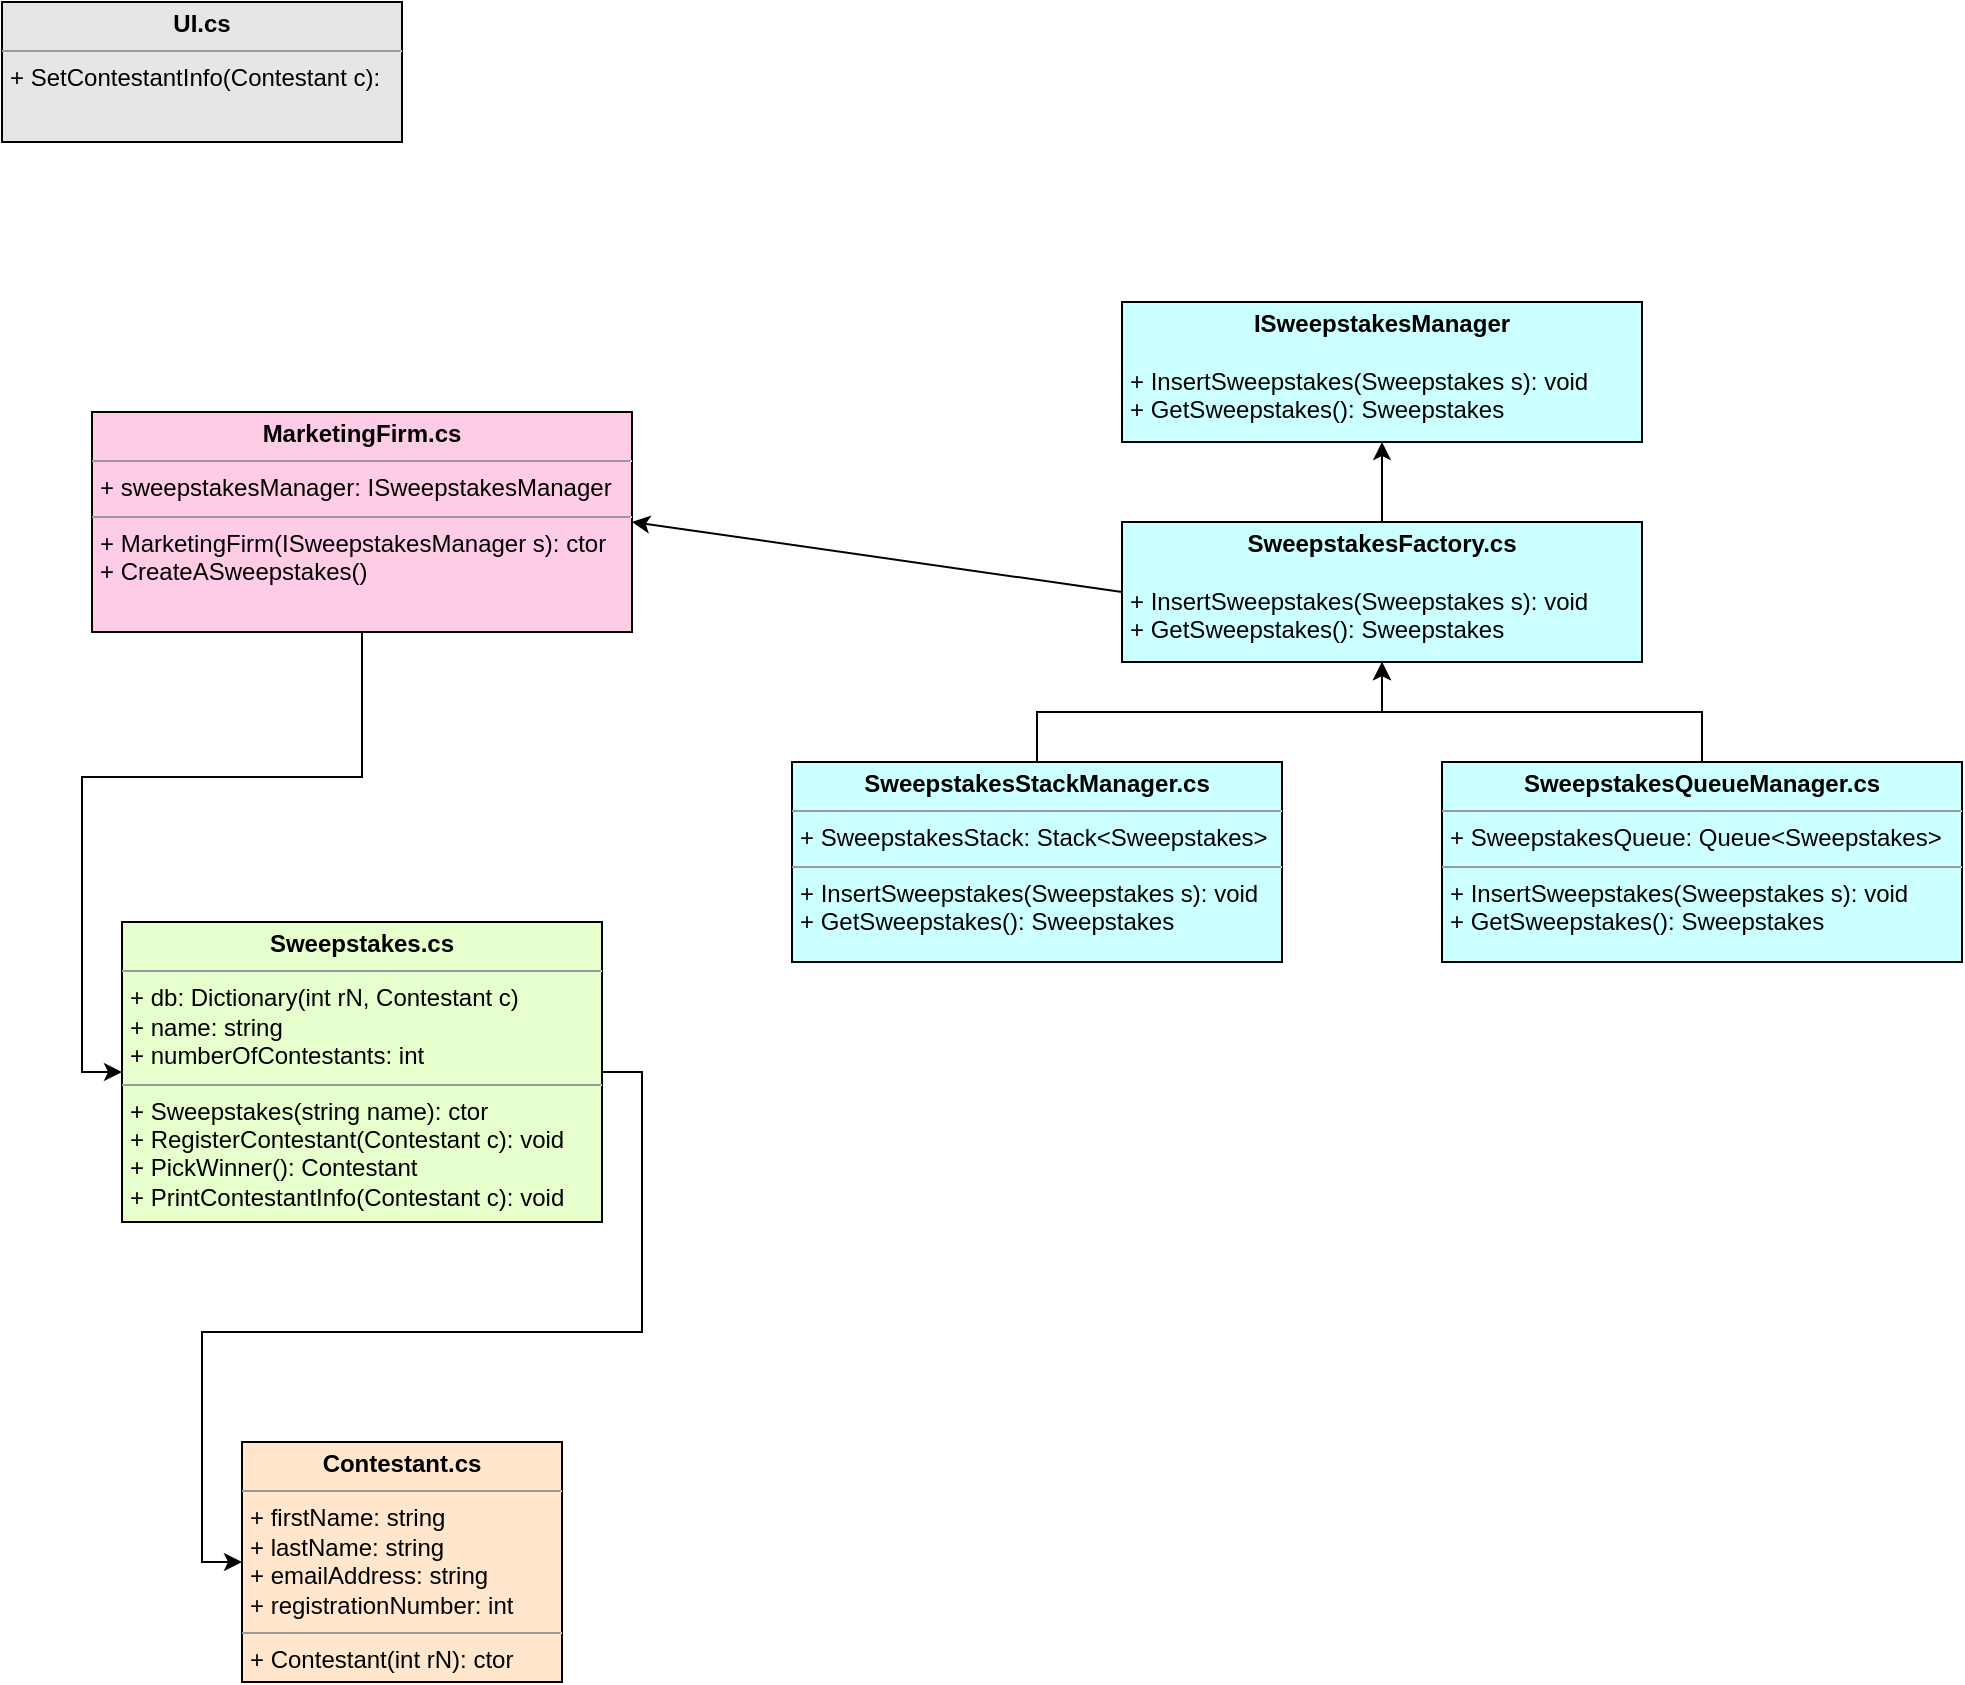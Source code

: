 <mxfile version="11.2.7" type="device" pages="1"><diagram id="SQiVCSTn0qicPdd7zzv_" name="Page-1"><mxGraphModel dx="1433" dy="1143" grid="1" gridSize="10" guides="1" tooltips="1" connect="1" arrows="1" fold="1" page="1" pageScale="1" pageWidth="850" pageHeight="1100" math="0" shadow="0"><root><mxCell id="0"/><mxCell id="1" parent="0"/><mxCell id="MvLMCCvwMDR_7gF2ARlE-5" value="&lt;p style=&quot;margin: 0px ; margin-top: 4px ; text-align: center&quot;&gt;&lt;b&gt;UI.cs&lt;/b&gt;&lt;/p&gt;&lt;hr size=&quot;1&quot;&gt;&lt;p style=&quot;margin: 0px ; margin-left: 4px&quot;&gt;+ SetContestantInfo(Contestant c):&amp;nbsp;&lt;/p&gt;" style="verticalAlign=top;align=left;overflow=fill;fontSize=12;fontFamily=Helvetica;html=1;fillColor=#E6E6E6;" vertex="1" parent="1"><mxGeometry x="30" y="40" width="200" height="70" as="geometry"/></mxCell><mxCell id="MvLMCCvwMDR_7gF2ARlE-6" value="&lt;p style=&quot;margin: 0px ; margin-top: 4px ; text-align: center&quot;&gt;&lt;b&gt;Contestant.cs&lt;/b&gt;&lt;/p&gt;&lt;hr size=&quot;1&quot;&gt;&lt;p style=&quot;margin: 0px ; margin-left: 4px&quot;&gt;+ firstName: string&lt;br style=&quot;padding: 0px ; margin: 0px&quot;&gt;+ lastName: string&lt;br style=&quot;padding: 0px ; margin: 0px&quot;&gt;+ emailAddress: string&lt;br style=&quot;padding: 0px ; margin: 0px&quot;&gt;+ registrationNumber: int&lt;/p&gt;&lt;hr size=&quot;1&quot;&gt;&lt;p style=&quot;margin: 0px ; margin-left: 4px&quot;&gt;+ Contestant(int rN): ctor&lt;/p&gt;" style="verticalAlign=top;align=left;overflow=fill;fontSize=12;fontFamily=Helvetica;html=1;fillColor=#FFE6CC;" vertex="1" parent="1"><mxGeometry x="150" y="760" width="160" height="120" as="geometry"/></mxCell><mxCell id="MvLMCCvwMDR_7gF2ARlE-14" style="edgeStyle=orthogonalEdgeStyle;rounded=0;orthogonalLoop=1;jettySize=auto;html=1;exitX=1;exitY=0.5;exitDx=0;exitDy=0;entryX=0;entryY=0.5;entryDx=0;entryDy=0;" edge="1" parent="1" source="MvLMCCvwMDR_7gF2ARlE-7" target="MvLMCCvwMDR_7gF2ARlE-6"><mxGeometry relative="1" as="geometry"/></mxCell><mxCell id="MvLMCCvwMDR_7gF2ARlE-7" value="&lt;p style=&quot;margin: 0px ; margin-top: 4px ; text-align: center&quot;&gt;&lt;b&gt;Sweepstakes.cs&lt;/b&gt;&lt;/p&gt;&lt;hr size=&quot;1&quot;&gt;&lt;p style=&quot;margin: 0px ; margin-left: 4px&quot;&gt;+ db: Dictionary(int rN, Contestant c)&lt;/p&gt;&lt;p style=&quot;margin: 0px ; margin-left: 4px&quot;&gt;+ name: string&lt;/p&gt;&lt;p style=&quot;margin: 0px ; margin-left: 4px&quot;&gt;+ numberOfContestants: int&lt;/p&gt;&lt;hr size=&quot;1&quot;&gt;&lt;p style=&quot;margin: 0px ; margin-left: 4px&quot;&gt;+ Sweepstakes(string name): ctor&lt;/p&gt;&lt;p style=&quot;margin: 0px ; margin-left: 4px&quot;&gt;+ RegisterContestant(Contestant c): void&lt;/p&gt;&lt;p style=&quot;margin: 0px ; margin-left: 4px&quot;&gt;+ PickWinner(): Contestant&lt;/p&gt;&lt;p style=&quot;margin: 0px ; margin-left: 4px&quot;&gt;+ PrintContestantInfo(Contestant c): void&lt;/p&gt;" style="verticalAlign=top;align=left;overflow=fill;fontSize=12;fontFamily=Helvetica;html=1;fillColor=#E6FFCC;" vertex="1" parent="1"><mxGeometry x="90" y="500" width="240" height="150" as="geometry"/></mxCell><mxCell id="MvLMCCvwMDR_7gF2ARlE-16" style="edgeStyle=orthogonalEdgeStyle;rounded=0;orthogonalLoop=1;jettySize=auto;html=1;exitX=0.5;exitY=0;exitDx=0;exitDy=0;entryX=0.5;entryY=1;entryDx=0;entryDy=0;" edge="1" parent="1" source="MvLMCCvwMDR_7gF2ARlE-8" target="MvLMCCvwMDR_7gF2ARlE-15"><mxGeometry relative="1" as="geometry"/></mxCell><mxCell id="MvLMCCvwMDR_7gF2ARlE-8" value="&lt;p style=&quot;margin: 0px ; margin-top: 4px ; text-align: center&quot;&gt;&lt;b&gt;SweepstakesFactory.cs&lt;/b&gt;&lt;/p&gt;&lt;p style=&quot;margin: 0px ; margin-left: 4px&quot;&gt;&lt;br&gt;&lt;/p&gt;&lt;p style=&quot;margin: 0px ; margin-left: 4px&quot;&gt;+ InsertSweepstakes(Sweepstakes s): void&lt;/p&gt;&lt;p style=&quot;margin: 0px ; margin-left: 4px&quot;&gt;+ GetSweepstakes(): Sweepstakes&lt;/p&gt;" style="verticalAlign=top;align=left;overflow=fill;fontSize=12;fontFamily=Helvetica;html=1;fillColor=#CCFFFF;" vertex="1" parent="1"><mxGeometry x="590" y="300" width="260" height="70" as="geometry"/></mxCell><mxCell id="MvLMCCvwMDR_7gF2ARlE-11" style="edgeStyle=orthogonalEdgeStyle;rounded=0;orthogonalLoop=1;jettySize=auto;html=1;exitX=0.5;exitY=0;exitDx=0;exitDy=0;entryX=0.5;entryY=1;entryDx=0;entryDy=0;" edge="1" parent="1" source="MvLMCCvwMDR_7gF2ARlE-9" target="MvLMCCvwMDR_7gF2ARlE-8"><mxGeometry relative="1" as="geometry"/></mxCell><mxCell id="MvLMCCvwMDR_7gF2ARlE-9" value="&lt;p style=&quot;margin: 0px ; margin-top: 4px ; text-align: center&quot;&gt;&lt;b&gt;SweepstakesStackManager.cs&lt;/b&gt;&lt;/p&gt;&lt;hr size=&quot;1&quot;&gt;&lt;p style=&quot;margin: 0px ; margin-left: 4px&quot;&gt;+ SweepstakesStack: Stack&amp;lt;Sweepstakes&amp;gt;&lt;/p&gt;&lt;hr size=&quot;1&quot;&gt;&lt;p style=&quot;margin: 0px ; margin-left: 4px&quot;&gt;+ InsertSweepstakes(Sweepstakes s): void&lt;/p&gt;&lt;p style=&quot;margin: 0px ; margin-left: 4px&quot;&gt;+ GetSweepstakes(): Sweepstakes&lt;/p&gt;" style="verticalAlign=top;align=left;overflow=fill;fontSize=12;fontFamily=Helvetica;html=1;fillColor=#CCFFFF;" vertex="1" parent="1"><mxGeometry x="425" y="420" width="245" height="100" as="geometry"/></mxCell><mxCell id="MvLMCCvwMDR_7gF2ARlE-12" style="edgeStyle=orthogonalEdgeStyle;rounded=0;orthogonalLoop=1;jettySize=auto;html=1;exitX=0.5;exitY=0;exitDx=0;exitDy=0;entryX=0.5;entryY=1;entryDx=0;entryDy=0;" edge="1" parent="1" source="MvLMCCvwMDR_7gF2ARlE-10" target="MvLMCCvwMDR_7gF2ARlE-8"><mxGeometry relative="1" as="geometry"/></mxCell><mxCell id="MvLMCCvwMDR_7gF2ARlE-10" value="&lt;p style=&quot;margin: 0px ; margin-top: 4px ; text-align: center&quot;&gt;&lt;b&gt;SweepstakesQueueManager.cs&lt;/b&gt;&lt;/p&gt;&lt;hr size=&quot;1&quot;&gt;&lt;p style=&quot;margin: 0px ; margin-left: 4px&quot;&gt;+ SweepstakesQueue: Queue&amp;lt;Sweepstakes&amp;gt;&lt;/p&gt;&lt;hr size=&quot;1&quot;&gt;&lt;p style=&quot;margin: 0px ; margin-left: 4px&quot;&gt;+ InsertSweepstakes(Sweepstakes s): void&lt;/p&gt;&lt;p style=&quot;margin: 0px ; margin-left: 4px&quot;&gt;+ GetSweepstakes(): Sweepstakes&lt;/p&gt;" style="verticalAlign=top;align=left;overflow=fill;fontSize=12;fontFamily=Helvetica;html=1;fillColor=#CCFFFF;" vertex="1" parent="1"><mxGeometry x="750" y="420" width="260" height="100" as="geometry"/></mxCell><mxCell id="MvLMCCvwMDR_7gF2ARlE-18" style="edgeStyle=orthogonalEdgeStyle;rounded=0;orthogonalLoop=1;jettySize=auto;html=1;exitX=0.5;exitY=1;exitDx=0;exitDy=0;entryX=0;entryY=0.5;entryDx=0;entryDy=0;" edge="1" parent="1" source="MvLMCCvwMDR_7gF2ARlE-13" target="MvLMCCvwMDR_7gF2ARlE-7"><mxGeometry relative="1" as="geometry"/></mxCell><mxCell id="MvLMCCvwMDR_7gF2ARlE-13" value="&lt;p style=&quot;margin: 0px ; margin-top: 4px ; text-align: center&quot;&gt;&lt;b&gt;MarketingFirm.cs&lt;/b&gt;&lt;/p&gt;&lt;hr size=&quot;1&quot;&gt;&lt;p style=&quot;margin: 0px ; margin-left: 4px&quot;&gt;+ sweepstakesManager: ISweepstakesManager&lt;/p&gt;&lt;hr size=&quot;1&quot;&gt;&lt;p style=&quot;margin: 0px ; margin-left: 4px&quot;&gt;+ MarketingFirm(ISweepstakesManager s): ctor&lt;/p&gt;&lt;p style=&quot;margin: 0px ; margin-left: 4px&quot;&gt;+ CreateASweepstakes()&lt;/p&gt;" style="verticalAlign=top;align=left;overflow=fill;fontSize=12;fontFamily=Helvetica;html=1;fillColor=#FFCCE6;" vertex="1" parent="1"><mxGeometry x="75" y="245" width="270" height="110" as="geometry"/></mxCell><mxCell id="MvLMCCvwMDR_7gF2ARlE-15" value="&lt;p style=&quot;margin: 0px ; margin-top: 4px ; text-align: center&quot;&gt;&lt;b&gt;ISweepstakesManager&lt;/b&gt;&lt;/p&gt;&lt;p style=&quot;margin: 0px ; margin-left: 4px&quot;&gt;&lt;br&gt;&lt;/p&gt;&lt;p style=&quot;margin: 0px ; margin-left: 4px&quot;&gt;+ InsertSweepstakes(Sweepstakes s): void&lt;/p&gt;&lt;p style=&quot;margin: 0px ; margin-left: 4px&quot;&gt;+ GetSweepstakes(): Sweepstakes&lt;/p&gt;" style="verticalAlign=top;align=left;overflow=fill;fontSize=12;fontFamily=Helvetica;html=1;fillColor=#CCFFFF;" vertex="1" parent="1"><mxGeometry x="590" y="190" width="260" height="70" as="geometry"/></mxCell><mxCell id="MvLMCCvwMDR_7gF2ARlE-17" value="" style="endArrow=classic;html=1;exitX=0;exitY=0.5;exitDx=0;exitDy=0;entryX=1;entryY=0.5;entryDx=0;entryDy=0;" edge="1" parent="1" source="MvLMCCvwMDR_7gF2ARlE-8" target="MvLMCCvwMDR_7gF2ARlE-13"><mxGeometry width="50" height="50" relative="1" as="geometry"><mxPoint x="30" y="950" as="sourcePoint"/><mxPoint x="80" y="900" as="targetPoint"/></mxGeometry></mxCell></root></mxGraphModel></diagram></mxfile>